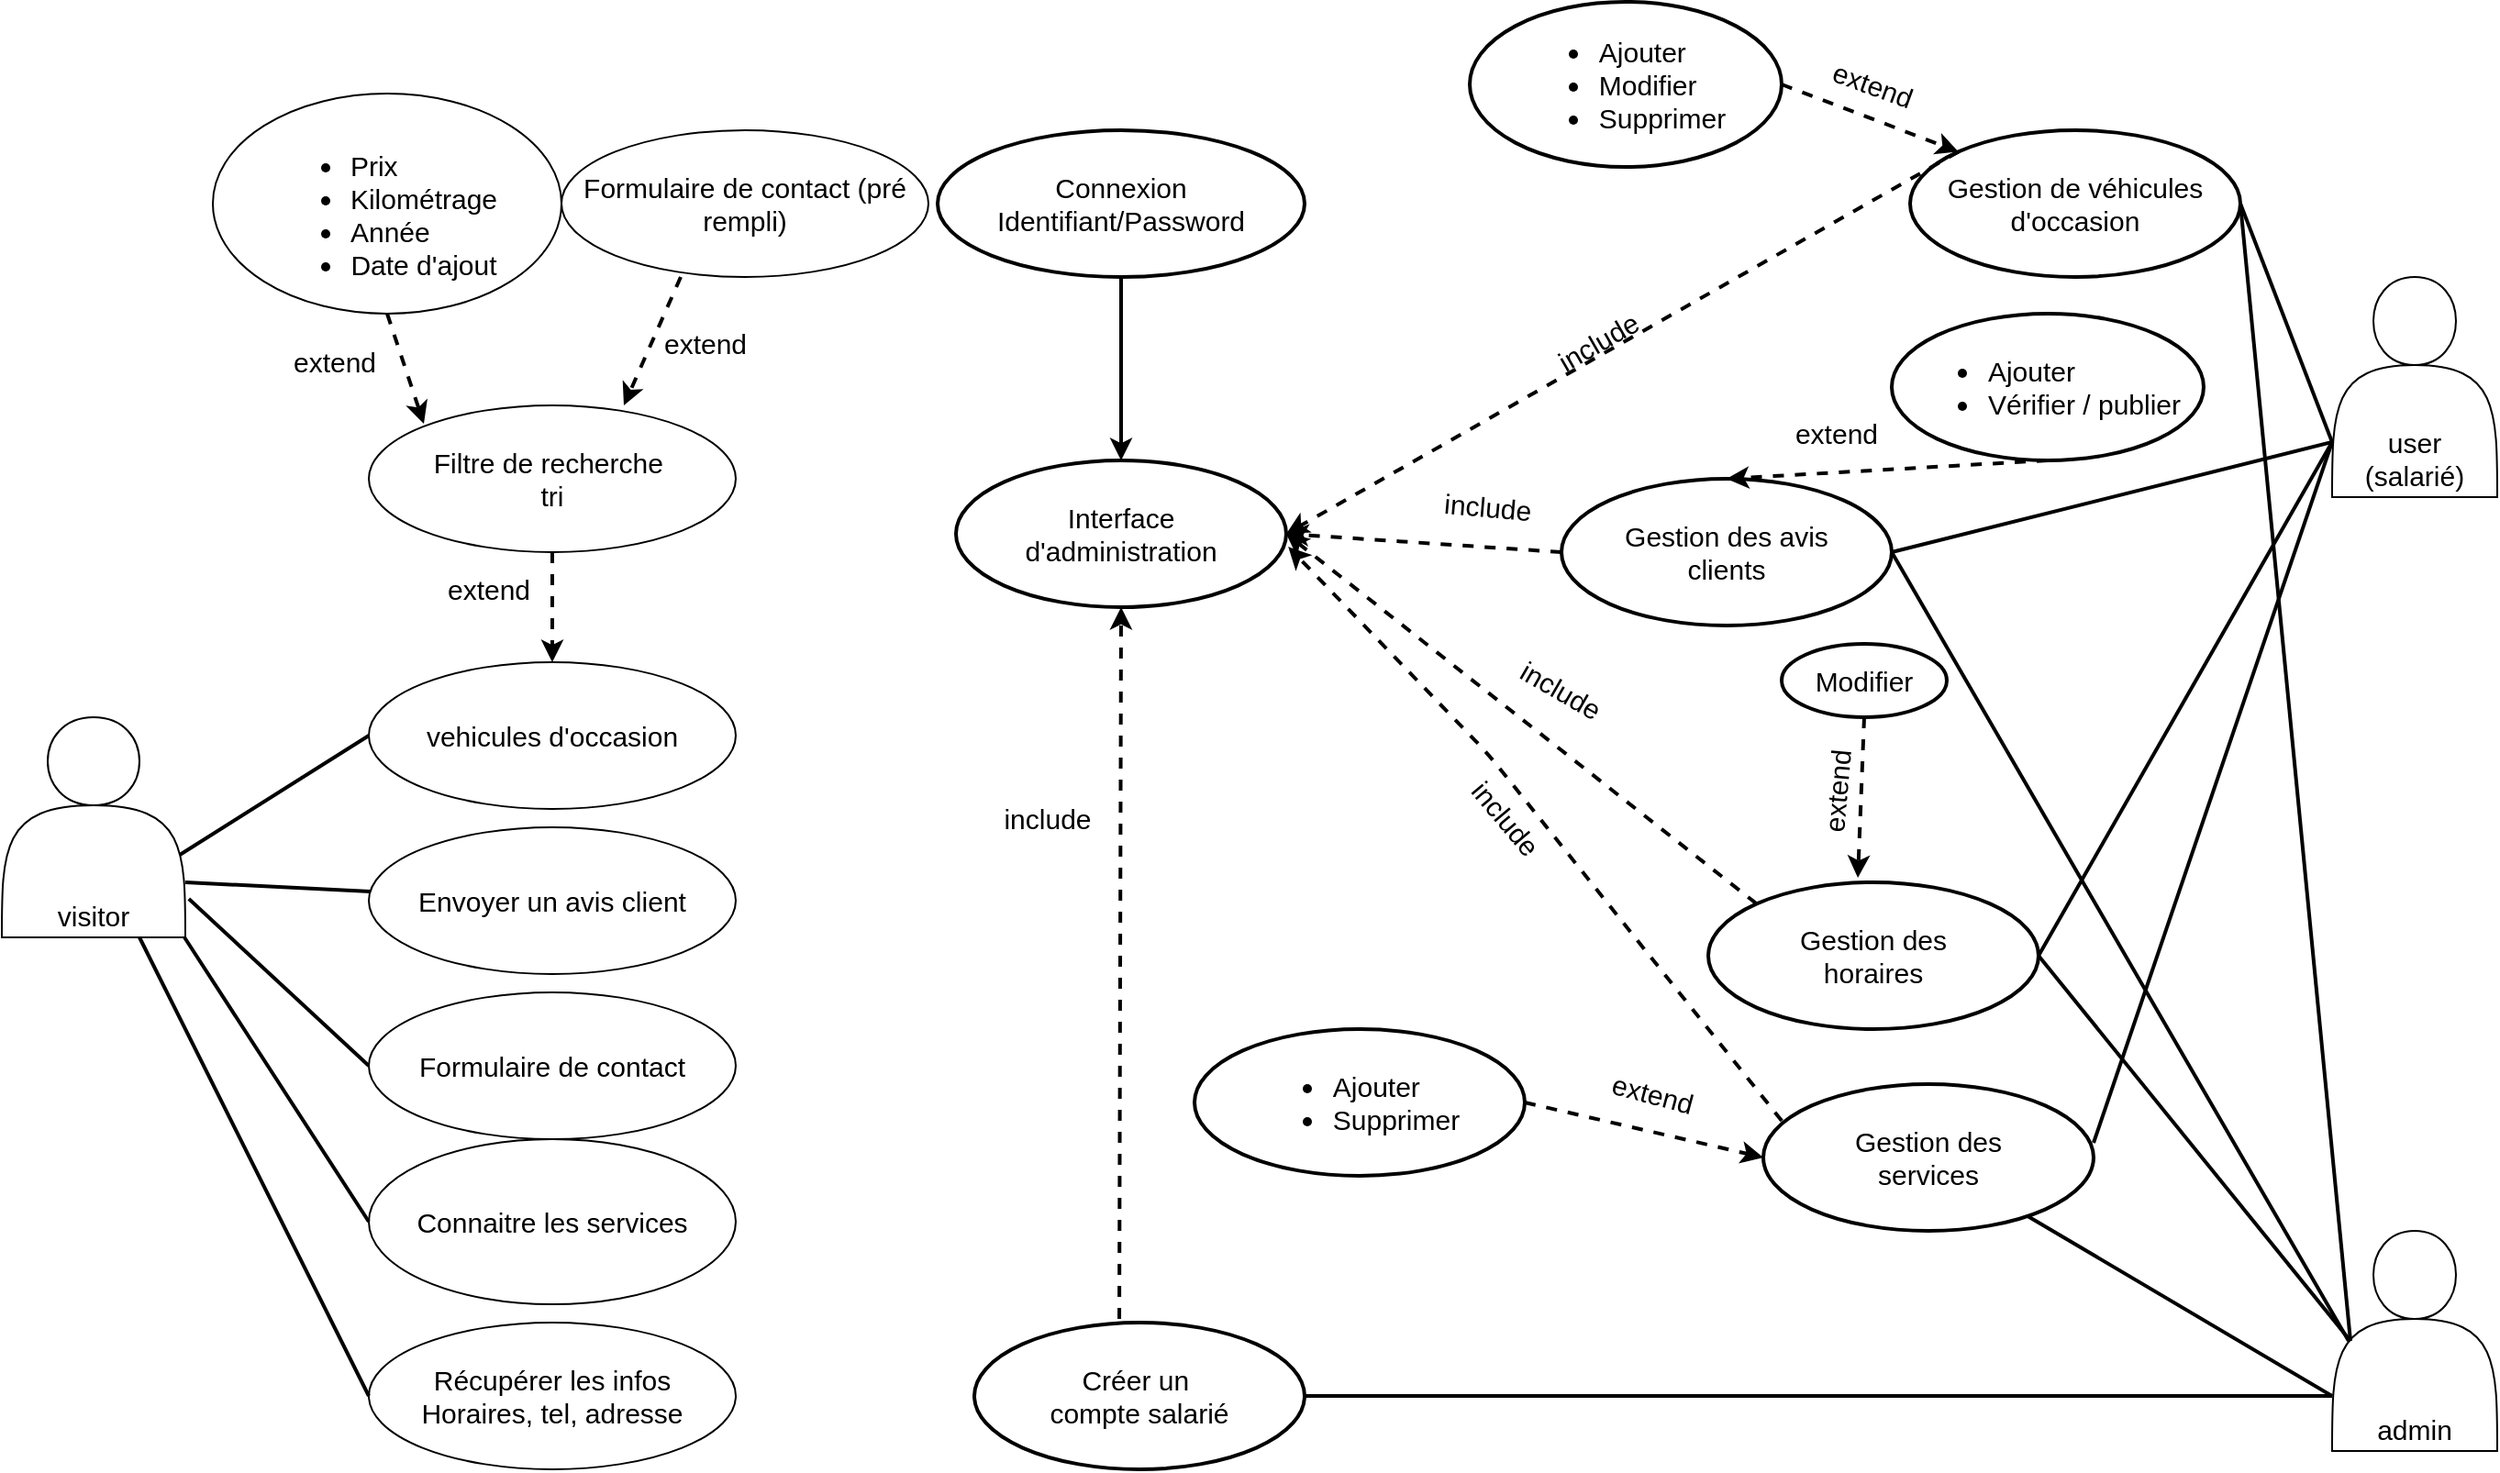 <mxfile>
    <diagram id="HOz7jVAfG9Wp0OkgQcMA" name="Page-1">
        <mxGraphModel dx="4048" dy="1252" grid="1" gridSize="10" guides="1" tooltips="1" connect="1" arrows="1" fold="1" page="1" pageScale="1" pageWidth="850" pageHeight="1100" math="0" shadow="0">
            <root>
                <mxCell id="0"/>
                <mxCell id="1" parent="0"/>
                <mxCell id="2" value="visitor" style="shape=actor;whiteSpace=wrap;html=1;fontSize=15;verticalAlign=bottom;" parent="1" vertex="1">
                    <mxGeometry x="-510" y="400" width="100" height="120" as="geometry"/>
                </mxCell>
                <mxCell id="3" value="user&lt;br&gt;(salarié)" style="shape=actor;whiteSpace=wrap;html=1;fontSize=15;verticalAlign=bottom;" parent="1" vertex="1">
                    <mxGeometry x="760" y="160" width="90" height="120" as="geometry"/>
                </mxCell>
                <mxCell id="4" value="admin" style="shape=actor;whiteSpace=wrap;html=1;fontSize=15;verticalAlign=bottom;" parent="1" vertex="1">
                    <mxGeometry x="760" y="680" width="90" height="120" as="geometry"/>
                </mxCell>
                <mxCell id="5" value="" style="endArrow=none;html=1;jumpSize=6;strokeWidth=2;entryX=0;entryY=0.5;entryDx=0;entryDy=0;exitX=0.97;exitY=0.625;exitDx=0;exitDy=0;exitPerimeter=0;" parent="1" source="2" target="6" edge="1">
                    <mxGeometry width="50" height="50" relative="1" as="geometry">
                        <mxPoint x="-290" y="495" as="sourcePoint"/>
                        <mxPoint x="-180" y="380" as="targetPoint"/>
                        <Array as="points"/>
                    </mxGeometry>
                </mxCell>
                <mxCell id="6" value="vehicules d'occasion" style="ellipse;whiteSpace=wrap;html=1;fontSize=15;" parent="1" vertex="1">
                    <mxGeometry x="-310" y="370" width="200" height="80" as="geometry"/>
                </mxCell>
                <mxCell id="7" value="" style="endArrow=none;html=1;jumpSize=1;strokeWidth=2;endSize=1;startSize=1;startArrow=none;" parent="1" source="8" edge="1">
                    <mxGeometry width="50" height="50" relative="1" as="geometry">
                        <mxPoint x="-410" y="490" as="sourcePoint"/>
                        <mxPoint x="-160" y="500" as="targetPoint"/>
                        <Array as="points">
                            <mxPoint x="-170" y="500"/>
                            <mxPoint x="-210" y="500"/>
                        </Array>
                    </mxGeometry>
                </mxCell>
                <mxCell id="9" value="" style="endArrow=none;html=1;jumpSize=1;strokeWidth=2;endSize=1;startSize=1;exitX=1.019;exitY=0.825;exitDx=0;exitDy=0;entryX=0;entryY=0.5;entryDx=0;entryDy=0;exitPerimeter=0;" parent="1" source="2" target="10" edge="1">
                    <mxGeometry width="50" height="50" relative="1" as="geometry">
                        <mxPoint x="-280" y="510" as="sourcePoint"/>
                        <mxPoint x="-150" y="600" as="targetPoint"/>
                        <Array as="points"/>
                    </mxGeometry>
                </mxCell>
                <mxCell id="10" value="Formulaire de contact" style="ellipse;whiteSpace=wrap;html=1;fontSize=15;" parent="1" vertex="1">
                    <mxGeometry x="-310" y="550" width="200" height="80" as="geometry"/>
                </mxCell>
                <mxCell id="11" value="&lt;ul&gt;&lt;li style=&quot;text-align: left;&quot;&gt;&lt;span style=&quot;background-color: initial;&quot;&gt;Prix&lt;/span&gt;&lt;/li&gt;&lt;li style=&quot;&quot;&gt;Kilométrage&lt;/li&gt;&lt;li style=&quot;text-align: left;&quot;&gt;Année&lt;/li&gt;&lt;li style=&quot;&quot;&gt;Date d'ajout&lt;/li&gt;&lt;/ul&gt;" style="ellipse;whiteSpace=wrap;html=1;fontSize=15;verticalAlign=bottom;align=center;horizontal=1;" parent="1" vertex="1">
                    <mxGeometry x="-395" y="60" width="190" height="120" as="geometry"/>
                </mxCell>
                <mxCell id="12" value="Filtre de recherche&amp;nbsp;&lt;br&gt;tri" style="ellipse;whiteSpace=wrap;html=1;fontSize=15;" parent="1" vertex="1">
                    <mxGeometry x="-310" y="230" width="200" height="80" as="geometry"/>
                </mxCell>
                <mxCell id="19" value="Formulaire de contact (pré rempli)" style="ellipse;whiteSpace=wrap;html=1;fontSize=15;" parent="1" vertex="1">
                    <mxGeometry x="-205" y="80" width="200" height="80" as="geometry"/>
                </mxCell>
                <mxCell id="24" value="" style="endArrow=classic;html=1;strokeWidth=2;fontSize=15;jumpSize=1;entryX=0.5;entryY=0;entryDx=0;entryDy=0;exitX=0.5;exitY=1;exitDx=0;exitDy=0;dashed=1;" parent="1" source="12" target="6" edge="1">
                    <mxGeometry relative="1" as="geometry">
                        <mxPoint x="-169.29" y="318.28" as="sourcePoint"/>
                        <mxPoint x="-80.001" y="369.996" as="targetPoint"/>
                    </mxGeometry>
                </mxCell>
                <mxCell id="26" value="extend" style="edgeLabel;resizable=0;html=1;align=center;verticalAlign=middle;strokeWidth=2;fontSize=15;rotation=0;" parent="1" connectable="0" vertex="1">
                    <mxGeometry x="-350.003" y="220.002" as="geometry">
                        <mxPoint x="105" y="110" as="offset"/>
                    </mxGeometry>
                </mxCell>
                <mxCell id="35" value="Connexion&lt;br&gt;Identifiant/Password" style="ellipse;whiteSpace=wrap;html=1;strokeWidth=2;fontSize=15;" parent="1" vertex="1">
                    <mxGeometry y="80" width="200" height="80" as="geometry"/>
                </mxCell>
                <mxCell id="37" value="" style="endArrow=none;html=1;jumpSize=1;strokeWidth=2;endSize=1;startSize=1;" parent="1" target="8" edge="1">
                    <mxGeometry width="50" height="50" relative="1" as="geometry">
                        <mxPoint x="-410" y="490" as="sourcePoint"/>
                        <mxPoint x="-160" y="500" as="targetPoint"/>
                        <Array as="points"/>
                    </mxGeometry>
                </mxCell>
                <mxCell id="8" value="Envoyer un avis client" style="ellipse;whiteSpace=wrap;html=1;fontSize=15;" parent="1" vertex="1">
                    <mxGeometry x="-310" y="460" width="200" height="80" as="geometry"/>
                </mxCell>
                <mxCell id="38" value="Interface&lt;br&gt;d'administration" style="ellipse;whiteSpace=wrap;html=1;strokeWidth=2;fontSize=15;" parent="1" vertex="1">
                    <mxGeometry x="10" y="260" width="180" height="80" as="geometry"/>
                </mxCell>
                <mxCell id="40" value="extend" style="edgeLabel;resizable=0;html=1;align=center;verticalAlign=middle;strokeWidth=2;fontSize=15;rotation=0;" parent="1" connectable="0" vertex="1">
                    <mxGeometry x="-260.004" y="230.003" as="geometry">
                        <mxPoint x="133" y="-34" as="offset"/>
                    </mxGeometry>
                </mxCell>
                <mxCell id="44" value="extend" style="edgeLabel;resizable=0;html=1;align=center;verticalAlign=middle;strokeWidth=2;fontSize=15;rotation=0;" parent="1" connectable="0" vertex="1">
                    <mxGeometry x="-470.004" y="230.003" as="geometry">
                        <mxPoint x="141" y="-24" as="offset"/>
                    </mxGeometry>
                </mxCell>
                <mxCell id="45" value="" style="endArrow=classic;html=1;strokeWidth=2;fontSize=15;jumpSize=1;entryX=0.695;entryY=0;entryDx=0;entryDy=0;exitX=0.5;exitY=1;exitDx=0;exitDy=0;dashed=1;entryPerimeter=0;" parent="1" target="12" edge="1">
                    <mxGeometry relative="1" as="geometry">
                        <mxPoint x="-140" y="160" as="sourcePoint"/>
                        <mxPoint x="-140" y="220" as="targetPoint"/>
                    </mxGeometry>
                </mxCell>
                <mxCell id="46" value="" style="endArrow=classic;html=1;strokeWidth=2;fontSize=15;jumpSize=1;entryX=0.695;entryY=0;entryDx=0;entryDy=0;exitX=0.5;exitY=1;exitDx=0;exitDy=0;dashed=1;entryPerimeter=0;" parent="1" source="11" edge="1">
                    <mxGeometry relative="1" as="geometry">
                        <mxPoint x="-249" y="170" as="sourcePoint"/>
                        <mxPoint x="-280" y="240" as="targetPoint"/>
                    </mxGeometry>
                </mxCell>
                <mxCell id="47" value="Gestion de véhicules&lt;br&gt;d'occasion" style="ellipse;whiteSpace=wrap;html=1;strokeWidth=2;fontSize=15;" parent="1" vertex="1">
                    <mxGeometry x="530" y="80" width="180" height="80" as="geometry"/>
                </mxCell>
                <mxCell id="48" value="&lt;ul&gt;&lt;li style=&quot;text-align: left;&quot;&gt;Ajouter&lt;/li&gt;&lt;li style=&quot;text-align: left;&quot;&gt;Modifier&lt;/li&gt;&lt;li style=&quot;text-align: left;&quot;&gt;Supprimer&lt;/li&gt;&lt;/ul&gt;" style="ellipse;whiteSpace=wrap;html=1;strokeWidth=2;fontSize=15;" parent="1" vertex="1">
                    <mxGeometry x="290" y="10" width="170" height="90" as="geometry"/>
                </mxCell>
                <mxCell id="49" value="" style="endArrow=classic;html=1;strokeWidth=2;fontSize=15;jumpSize=1;entryX=0;entryY=0;entryDx=0;entryDy=0;exitX=1;exitY=0.5;exitDx=0;exitDy=0;dashed=1;" parent="1" source="48" target="47" edge="1">
                    <mxGeometry relative="1" as="geometry">
                        <mxPoint x="405" y="250" as="sourcePoint"/>
                        <mxPoint x="374" y="320" as="targetPoint"/>
                        <Array as="points"/>
                    </mxGeometry>
                </mxCell>
                <mxCell id="51" value="" style="endArrow=classic;html=1;strokeWidth=2;fontSize=15;jumpSize=1;entryX=1;entryY=0.5;entryDx=0;entryDy=0;dashed=1;exitX=0;exitY=0;exitDx=0;exitDy=0;" parent="1" source="47" target="38" edge="1">
                    <mxGeometry relative="1" as="geometry">
                        <mxPoint x="310" y="360" as="sourcePoint"/>
                        <mxPoint x="230" y="430" as="targetPoint"/>
                    </mxGeometry>
                </mxCell>
                <mxCell id="52" value="Gestion des avis&lt;br&gt;clients&lt;span style=&quot;color: rgba(0, 0, 0, 0); font-family: monospace; font-size: 0px; text-align: start;&quot;&gt;%3CmxGraphModel%3E%3Croot%3E%3CmxCell%20id%3D%220%22%2F%3E%3CmxCell%20id%3D%221%22%20parent%3D%220%22%2F%3E%3CmxCell%20id%3D%222%22%20value%3D%22Gestion%20de%20v%C3%A9hicules%26lt%3Bbr%26gt%3Bd'occasion%22%20style%3D%22ellipse%3BwhiteSpace%3Dwrap%3Bhtml%3D1%3BstrokeWidth%3D2%3BfontSize%3D15%3B%22%20vertex%3D%221%22%20parent%3D%221%22%3E%3CmxGeometry%20x%3D%22335%22%20y%3D%22320%22%20width%3D%22180%22%20height%3D%2280%22%20as%3D%22geometry%22%2F%3E%3C%2FmxCell%3E%3C%2Froot%3E%3C%2FmxGraphModel%3E&lt;/span&gt;" style="ellipse;whiteSpace=wrap;html=1;strokeWidth=2;fontSize=15;" parent="1" vertex="1">
                    <mxGeometry x="340" y="270" width="180" height="80" as="geometry"/>
                </mxCell>
                <mxCell id="53" value="Gestion des&lt;br&gt;horaires" style="ellipse;whiteSpace=wrap;html=1;strokeWidth=2;fontSize=15;" parent="1" vertex="1">
                    <mxGeometry x="420" y="490" width="180" height="80" as="geometry"/>
                </mxCell>
                <mxCell id="54" value="Gestion des&lt;br&gt;services" style="ellipse;whiteSpace=wrap;html=1;strokeWidth=2;fontSize=15;" parent="1" vertex="1">
                    <mxGeometry x="450" y="600" width="180" height="80" as="geometry"/>
                </mxCell>
                <mxCell id="55" value="Créer un&amp;nbsp;&lt;br&gt;compte salarié" style="ellipse;whiteSpace=wrap;html=1;strokeWidth=2;fontSize=15;" parent="1" vertex="1">
                    <mxGeometry x="20" y="730" width="180" height="80" as="geometry"/>
                </mxCell>
                <mxCell id="56" value="include" style="text;strokeColor=none;align=center;fillColor=none;html=1;verticalAlign=middle;whiteSpace=wrap;rounded=0;strokeWidth=2;fontSize=15;rotation=-30;" parent="1" vertex="1">
                    <mxGeometry x="330" y="180" width="60" height="30" as="geometry"/>
                </mxCell>
                <mxCell id="58" value="&lt;ul&gt;&lt;li style=&quot;text-align: left;&quot;&gt;Ajouter&lt;/li&gt;&lt;li&gt;Supprimer&lt;/li&gt;&lt;/ul&gt;" style="ellipse;whiteSpace=wrap;html=1;strokeWidth=2;fontSize=15;align=center;" parent="1" vertex="1">
                    <mxGeometry x="140" y="570" width="180" height="80" as="geometry"/>
                </mxCell>
                <mxCell id="59" value="" style="endArrow=classic;html=1;rounded=1;strokeWidth=2;fontSize=15;jumpSize=1;exitX=0.5;exitY=1;exitDx=0;exitDy=0;entryX=0.5;entryY=0;entryDx=0;entryDy=0;" parent="1" source="35" target="38" edge="1">
                    <mxGeometry width="50" height="50" relative="1" as="geometry">
                        <mxPoint x="170" y="260" as="sourcePoint"/>
                        <mxPoint x="220" y="210" as="targetPoint"/>
                    </mxGeometry>
                </mxCell>
                <mxCell id="60" value="" style="endArrow=classic;html=1;strokeWidth=2;fontSize=15;jumpSize=1;entryX=1;entryY=0.5;entryDx=0;entryDy=0;dashed=1;exitX=0;exitY=0.5;exitDx=0;exitDy=0;" parent="1" source="52" target="38" edge="1">
                    <mxGeometry relative="1" as="geometry">
                        <mxPoint x="370" y="290" as="sourcePoint"/>
                        <mxPoint x="200" y="310" as="targetPoint"/>
                    </mxGeometry>
                </mxCell>
                <mxCell id="61" value="" style="endArrow=classic;html=1;strokeWidth=2;fontSize=15;jumpSize=1;entryX=1;entryY=0.5;entryDx=0;entryDy=0;dashed=1;exitX=0;exitY=0;exitDx=0;exitDy=0;" parent="1" source="53" target="38" edge="1">
                    <mxGeometry relative="1" as="geometry">
                        <mxPoint x="390" y="300" as="sourcePoint"/>
                        <mxPoint x="200" y="310" as="targetPoint"/>
                    </mxGeometry>
                </mxCell>
                <mxCell id="62" value="" style="endArrow=classic;html=1;strokeWidth=2;fontSize=15;jumpSize=1;entryX=1.006;entryY=0.588;entryDx=0;entryDy=0;dashed=1;entryPerimeter=0;exitX=0.056;exitY=0.25;exitDx=0;exitDy=0;exitPerimeter=0;" parent="1" source="54" target="38" edge="1">
                    <mxGeometry relative="1" as="geometry">
                        <mxPoint x="400" y="310" as="sourcePoint"/>
                        <mxPoint x="210" y="320" as="targetPoint"/>
                        <Array as="points">
                            <mxPoint x="300" y="420"/>
                        </Array>
                    </mxGeometry>
                </mxCell>
                <mxCell id="66" value="" style="endArrow=none;html=1;rounded=1;strokeWidth=2;fontSize=15;jumpSize=1;exitX=1;exitY=0.5;exitDx=0;exitDy=0;" parent="1" source="47" edge="1">
                    <mxGeometry width="50" height="50" relative="1" as="geometry">
                        <mxPoint x="690" y="300" as="sourcePoint"/>
                        <mxPoint x="760" y="250" as="targetPoint"/>
                    </mxGeometry>
                </mxCell>
                <mxCell id="67" value="" style="endArrow=none;html=1;rounded=1;strokeWidth=2;fontSize=15;jumpSize=1;exitX=1;exitY=0.5;exitDx=0;exitDy=0;entryX=0;entryY=0.75;entryDx=0;entryDy=0;" parent="1" source="52" target="3" edge="1">
                    <mxGeometry width="50" height="50" relative="1" as="geometry">
                        <mxPoint x="570" y="210" as="sourcePoint"/>
                        <mxPoint x="740" y="250" as="targetPoint"/>
                    </mxGeometry>
                </mxCell>
                <mxCell id="68" value="" style="endArrow=none;html=1;rounded=1;strokeWidth=2;fontSize=15;jumpSize=1;exitX=1;exitY=0.5;exitDx=0;exitDy=0;entryX=0;entryY=0.75;entryDx=0;entryDy=0;" parent="1" source="53" target="3" edge="1">
                    <mxGeometry width="50" height="50" relative="1" as="geometry">
                        <mxPoint x="580" y="220" as="sourcePoint"/>
                        <mxPoint x="760" y="270" as="targetPoint"/>
                    </mxGeometry>
                </mxCell>
                <mxCell id="69" value="" style="endArrow=none;html=1;rounded=1;strokeWidth=2;fontSize=15;jumpSize=1;exitX=1;exitY=0.4;exitDx=0;exitDy=0;exitPerimeter=0;" parent="1" source="54" edge="1">
                    <mxGeometry width="50" height="50" relative="1" as="geometry">
                        <mxPoint x="590" y="230" as="sourcePoint"/>
                        <mxPoint x="760" y="250" as="targetPoint"/>
                    </mxGeometry>
                </mxCell>
                <mxCell id="70" value="" style="endArrow=none;html=1;rounded=1;strokeWidth=2;fontSize=15;jumpSize=1;exitX=1;exitY=0.5;exitDx=0;exitDy=0;entryX=0;entryY=0.75;entryDx=0;entryDy=0;" parent="1" source="55" target="4" edge="1">
                    <mxGeometry width="50" height="50" relative="1" as="geometry">
                        <mxPoint x="600" y="240" as="sourcePoint"/>
                        <mxPoint x="780" y="290" as="targetPoint"/>
                    </mxGeometry>
                </mxCell>
                <mxCell id="71" value="" style="endArrow=classic;html=1;strokeWidth=2;fontSize=15;jumpSize=1;entryX=0.5;entryY=1;entryDx=0;entryDy=0;dashed=1;exitX=0.439;exitY=-0.025;exitDx=0;exitDy=0;exitPerimeter=0;" parent="1" source="55" target="38" edge="1">
                    <mxGeometry relative="1" as="geometry">
                        <mxPoint x="427.492" y="457.513" as="sourcePoint"/>
                        <mxPoint x="201.08" y="317.04" as="targetPoint"/>
                    </mxGeometry>
                </mxCell>
                <mxCell id="72" value="include" style="text;strokeColor=none;align=center;fillColor=none;html=1;verticalAlign=middle;whiteSpace=wrap;rounded=0;strokeWidth=2;fontSize=15;rotation=0;" parent="1" vertex="1">
                    <mxGeometry x="30" y="440" width="60" height="30" as="geometry"/>
                </mxCell>
                <mxCell id="73" value="" style="endArrow=classic;html=1;rounded=1;strokeWidth=2;fontSize=15;jumpSize=1;dashed=1;entryX=0;entryY=0.5;entryDx=0;entryDy=0;exitX=1;exitY=0.5;exitDx=0;exitDy=0;" parent="1" source="58" target="54" edge="1">
                    <mxGeometry width="50" height="50" relative="1" as="geometry">
                        <mxPoint x="340" y="560" as="sourcePoint"/>
                        <mxPoint x="360" y="530" as="targetPoint"/>
                    </mxGeometry>
                </mxCell>
                <mxCell id="76" value="extend" style="text;strokeColor=none;align=center;fillColor=none;html=1;verticalAlign=middle;whiteSpace=wrap;rounded=0;strokeWidth=2;fontSize=15;rotation=15;" parent="1" vertex="1">
                    <mxGeometry x="360" y="590" width="60" height="30" as="geometry"/>
                </mxCell>
                <mxCell id="78" value="include" style="text;strokeColor=none;align=center;fillColor=none;html=1;verticalAlign=middle;whiteSpace=wrap;rounded=0;strokeWidth=2;fontSize=15;rotation=5;" parent="1" vertex="1">
                    <mxGeometry x="270" y="270" width="60" height="30" as="geometry"/>
                </mxCell>
                <mxCell id="79" value="include" style="text;strokeColor=none;align=center;fillColor=none;html=1;verticalAlign=middle;whiteSpace=wrap;rounded=0;strokeWidth=2;fontSize=15;rotation=30;" parent="1" vertex="1">
                    <mxGeometry x="310" y="370" width="60" height="30" as="geometry"/>
                </mxCell>
                <mxCell id="81" value="include" style="text;strokeColor=none;align=center;fillColor=none;html=1;verticalAlign=middle;whiteSpace=wrap;rounded=0;strokeWidth=2;fontSize=15;rotation=50;" parent="1" vertex="1">
                    <mxGeometry x="280" y="440" width="60" height="30" as="geometry"/>
                </mxCell>
                <mxCell id="83" value="" style="endArrow=none;html=1;rounded=1;strokeWidth=2;fontSize=15;jumpSize=1;entryX=0;entryY=0.75;entryDx=0;entryDy=0;" parent="1" source="54" target="4" edge="1">
                    <mxGeometry width="50" height="50" relative="1" as="geometry">
                        <mxPoint x="570" y="482" as="sourcePoint"/>
                        <mxPoint x="750" y="260" as="targetPoint"/>
                    </mxGeometry>
                </mxCell>
                <mxCell id="84" value="" style="endArrow=none;html=1;rounded=1;strokeWidth=2;fontSize=15;jumpSize=1;exitX=1;exitY=0.5;exitDx=0;exitDy=0;" parent="1" source="53" edge="1">
                    <mxGeometry width="50" height="50" relative="1" as="geometry">
                        <mxPoint x="580" y="492" as="sourcePoint"/>
                        <mxPoint x="770" y="740" as="targetPoint"/>
                    </mxGeometry>
                </mxCell>
                <mxCell id="85" value="" style="endArrow=none;html=1;rounded=1;strokeWidth=2;fontSize=15;jumpSize=1;exitX=1;exitY=0.5;exitDx=0;exitDy=0;entryX=0.1;entryY=0.5;entryDx=0;entryDy=0;entryPerimeter=0;" parent="1" source="52" target="4" edge="1">
                    <mxGeometry width="50" height="50" relative="1" as="geometry">
                        <mxPoint x="590" y="502" as="sourcePoint"/>
                        <mxPoint x="740" y="610" as="targetPoint"/>
                        <Array as="points"/>
                    </mxGeometry>
                </mxCell>
                <mxCell id="86" value="" style="endArrow=none;html=1;rounded=1;strokeWidth=2;fontSize=15;jumpSize=1;exitX=1;exitY=0.5;exitDx=0;exitDy=0;" parent="1" source="47" edge="1">
                    <mxGeometry width="50" height="50" relative="1" as="geometry">
                        <mxPoint x="600" y="512" as="sourcePoint"/>
                        <mxPoint x="770" y="740" as="targetPoint"/>
                        <Array as="points"/>
                    </mxGeometry>
                </mxCell>
                <mxCell id="87" value="&lt;ul&gt;&lt;li style=&quot;text-align: left;&quot;&gt;Ajouter&lt;/li&gt;&lt;li style=&quot;text-align: left;&quot;&gt;Vérifier / publier&lt;/li&gt;&lt;/ul&gt;" style="ellipse;whiteSpace=wrap;html=1;strokeWidth=2;fontSize=15;" parent="1" vertex="1">
                    <mxGeometry x="520" y="180" width="170" height="80" as="geometry"/>
                </mxCell>
                <mxCell id="88" value="extend" style="text;strokeColor=none;align=center;fillColor=none;html=1;verticalAlign=middle;whiteSpace=wrap;rounded=0;strokeWidth=2;fontSize=15;rotation=20;" parent="1" vertex="1">
                    <mxGeometry x="480" y="40" width="60" height="30" as="geometry"/>
                </mxCell>
                <mxCell id="89" value="" style="endArrow=classic;html=1;strokeWidth=2;fontSize=15;jumpSize=1;exitX=0.5;exitY=1;exitDx=0;exitDy=0;dashed=1;entryX=0.5;entryY=0;entryDx=0;entryDy=0;" parent="1" source="87" target="52" edge="1">
                    <mxGeometry relative="1" as="geometry">
                        <mxPoint x="470" y="65" as="sourcePoint"/>
                        <mxPoint x="580" y="280" as="targetPoint"/>
                        <Array as="points"/>
                    </mxGeometry>
                </mxCell>
                <mxCell id="90" value="extend" style="text;strokeColor=none;align=center;fillColor=none;html=1;verticalAlign=middle;whiteSpace=wrap;rounded=0;strokeWidth=2;fontSize=15;rotation=0;" parent="1" vertex="1">
                    <mxGeometry x="460" y="230" width="60" height="30" as="geometry"/>
                </mxCell>
                <mxCell id="91" value="Modifier" style="ellipse;whiteSpace=wrap;html=1;strokeWidth=2;fontSize=15;" parent="1" vertex="1">
                    <mxGeometry x="460" y="360" width="90" height="40" as="geometry"/>
                </mxCell>
                <mxCell id="92" value="" style="endArrow=classic;html=1;rounded=1;dashed=1;strokeWidth=2;fontSize=15;jumpSize=1;entryX=0.453;entryY=-0.031;entryDx=0;entryDy=0;entryPerimeter=0;exitX=0.5;exitY=1;exitDx=0;exitDy=0;" parent="1" source="91" target="53" edge="1">
                    <mxGeometry width="50" height="50" relative="1" as="geometry">
                        <mxPoint x="320" y="330" as="sourcePoint"/>
                        <mxPoint x="370" y="280" as="targetPoint"/>
                    </mxGeometry>
                </mxCell>
                <mxCell id="93" value="extend" style="text;strokeColor=none;align=center;fillColor=none;html=1;verticalAlign=middle;whiteSpace=wrap;rounded=0;strokeWidth=2;fontSize=15;rotation=-85;" parent="1" vertex="1">
                    <mxGeometry x="460" y="420" width="60" height="40" as="geometry"/>
                </mxCell>
                <mxCell id="94" value="Connaitre les services" style="ellipse;whiteSpace=wrap;html=1;fontSize=15;" parent="1" vertex="1">
                    <mxGeometry x="-310" y="630" width="200" height="90" as="geometry"/>
                </mxCell>
                <mxCell id="95" value="Récupérer les infos&lt;br&gt;Horaires, tel, adresse" style="ellipse;whiteSpace=wrap;html=1;fontSize=15;" parent="1" vertex="1">
                    <mxGeometry x="-310" y="730" width="200" height="80" as="geometry"/>
                </mxCell>
                <mxCell id="96" value="" style="endArrow=none;html=1;jumpSize=1;strokeWidth=2;endSize=1;startSize=1;exitX=0.996;exitY=1.001;exitDx=0;exitDy=0;entryX=0;entryY=0.5;entryDx=0;entryDy=0;exitPerimeter=0;" parent="1" source="2" target="94" edge="1">
                    <mxGeometry width="50" height="50" relative="1" as="geometry">
                        <mxPoint x="-400" y="500.0" as="sourcePoint"/>
                        <mxPoint x="-320" y="670" as="targetPoint"/>
                        <Array as="points"/>
                    </mxGeometry>
                </mxCell>
                <mxCell id="97" value="" style="endArrow=none;html=1;jumpSize=1;strokeWidth=2;endSize=1;startSize=1;exitX=0.75;exitY=1;exitDx=0;exitDy=0;entryX=0;entryY=0.5;entryDx=0;entryDy=0;" parent="1" source="2" target="95" edge="1">
                    <mxGeometry width="50" height="50" relative="1" as="geometry">
                        <mxPoint x="-390" y="510.0" as="sourcePoint"/>
                        <mxPoint x="-290.0" y="610.0" as="targetPoint"/>
                        <Array as="points"/>
                    </mxGeometry>
                </mxCell>
            </root>
        </mxGraphModel>
    </diagram>
</mxfile>